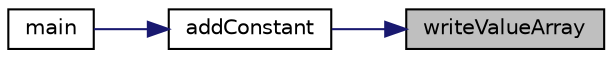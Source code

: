 digraph "writeValueArray"
{
 // INTERACTIVE_SVG=YES
 // LATEX_PDF_SIZE
  edge [fontname="Helvetica",fontsize="10",labelfontname="Helvetica",labelfontsize="10"];
  node [fontname="Helvetica",fontsize="10",shape=record];
  rankdir="RL";
  Node1 [label="writeValueArray",height=0.2,width=0.4,color="black", fillcolor="grey75", style="filled", fontcolor="black",tooltip="Write a value to the end of the given array."];
  Node1 -> Node2 [dir="back",color="midnightblue",fontsize="10",style="solid",fontname="Helvetica"];
  Node2 [label="addConstant",height=0.2,width=0.4,color="black", fillcolor="white", style="filled",URL="$chunk_8h.html#ade1c9eed6f03b09db332b7ddf4639f5f",tooltip="Add a constant value to the given chunk."];
  Node2 -> Node3 [dir="back",color="midnightblue",fontsize="10",style="solid",fontname="Helvetica"];
  Node3 [label="main",height=0.2,width=0.4,color="black", fillcolor="white", style="filled",URL="$main_8c.html#ac0f2228420376f4db7e1274f2b41667c",tooltip=" "];
}
